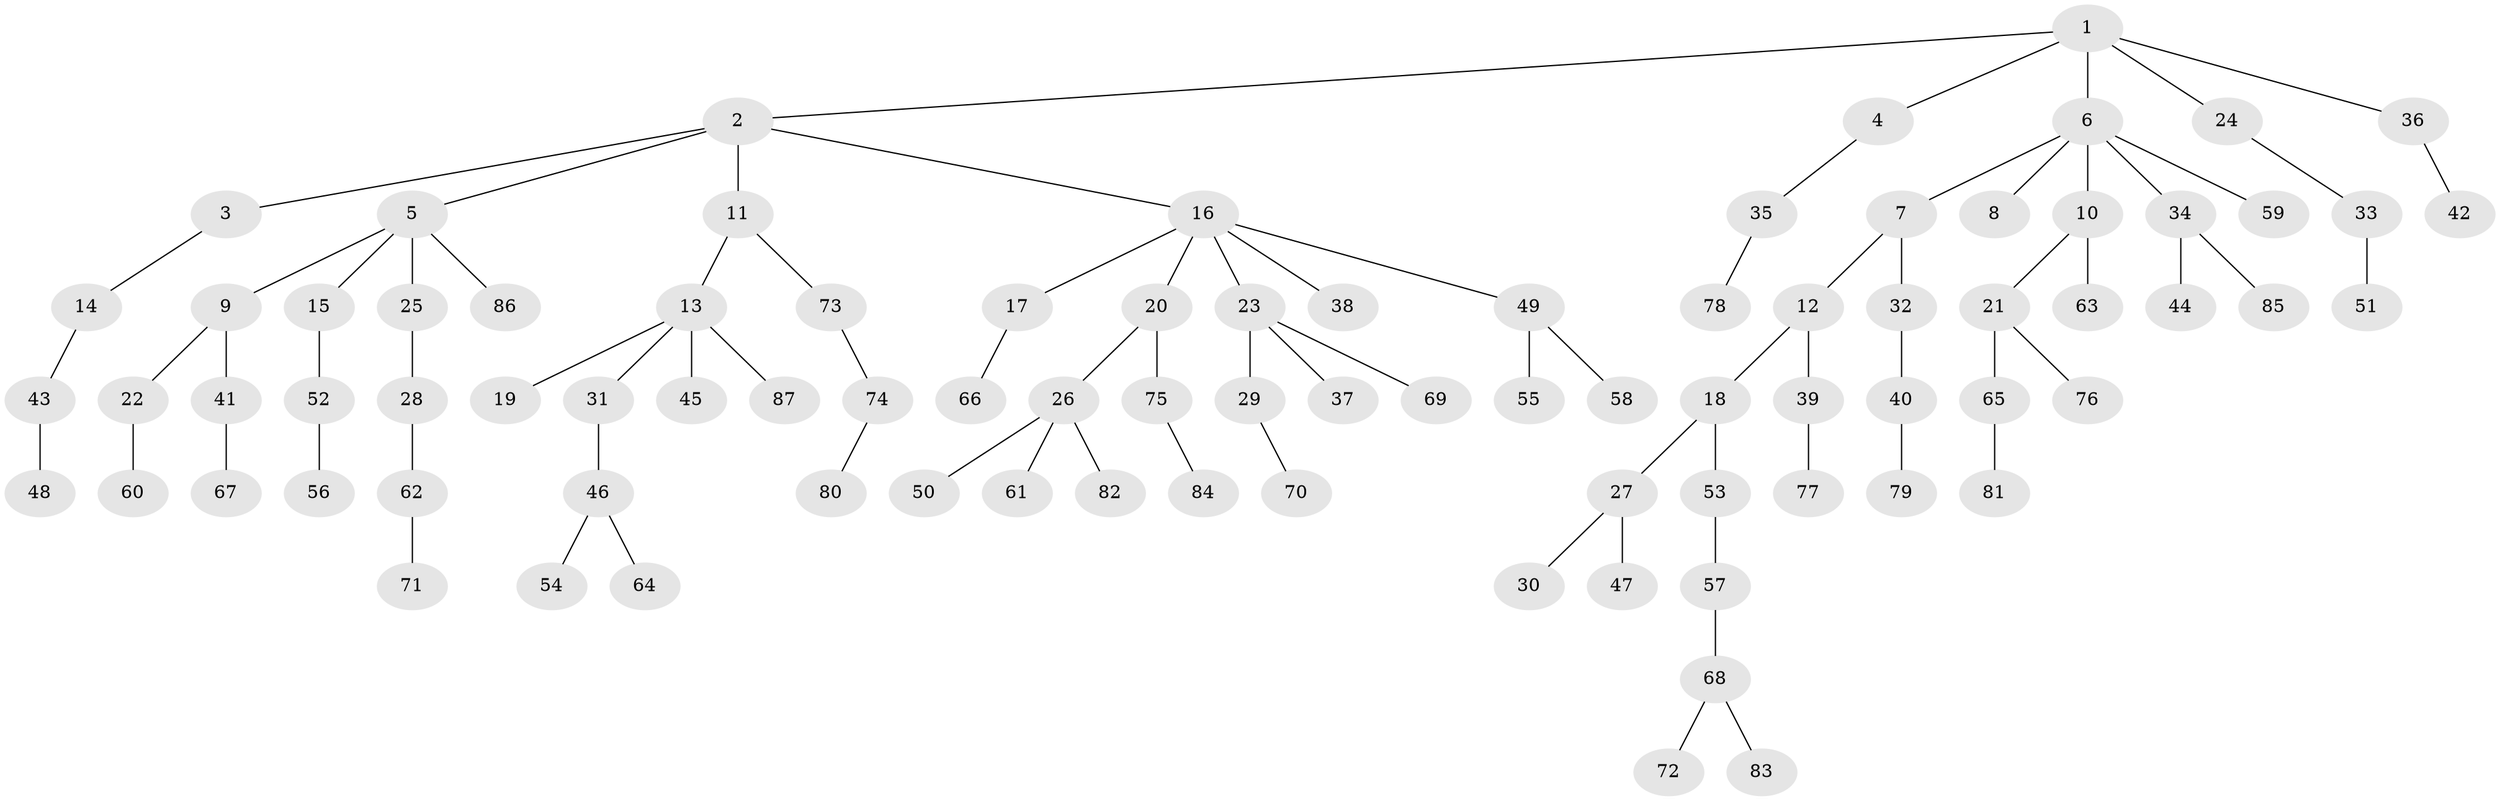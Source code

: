// Generated by graph-tools (version 1.1) at 2025/52/03/09/25 04:52:51]
// undirected, 87 vertices, 86 edges
graph export_dot {
graph [start="1"]
  node [color=gray90,style=filled];
  1;
  2;
  3;
  4;
  5;
  6;
  7;
  8;
  9;
  10;
  11;
  12;
  13;
  14;
  15;
  16;
  17;
  18;
  19;
  20;
  21;
  22;
  23;
  24;
  25;
  26;
  27;
  28;
  29;
  30;
  31;
  32;
  33;
  34;
  35;
  36;
  37;
  38;
  39;
  40;
  41;
  42;
  43;
  44;
  45;
  46;
  47;
  48;
  49;
  50;
  51;
  52;
  53;
  54;
  55;
  56;
  57;
  58;
  59;
  60;
  61;
  62;
  63;
  64;
  65;
  66;
  67;
  68;
  69;
  70;
  71;
  72;
  73;
  74;
  75;
  76;
  77;
  78;
  79;
  80;
  81;
  82;
  83;
  84;
  85;
  86;
  87;
  1 -- 2;
  1 -- 4;
  1 -- 6;
  1 -- 24;
  1 -- 36;
  2 -- 3;
  2 -- 5;
  2 -- 11;
  2 -- 16;
  3 -- 14;
  4 -- 35;
  5 -- 9;
  5 -- 15;
  5 -- 25;
  5 -- 86;
  6 -- 7;
  6 -- 8;
  6 -- 10;
  6 -- 34;
  6 -- 59;
  7 -- 12;
  7 -- 32;
  9 -- 22;
  9 -- 41;
  10 -- 21;
  10 -- 63;
  11 -- 13;
  11 -- 73;
  12 -- 18;
  12 -- 39;
  13 -- 19;
  13 -- 31;
  13 -- 45;
  13 -- 87;
  14 -- 43;
  15 -- 52;
  16 -- 17;
  16 -- 20;
  16 -- 23;
  16 -- 38;
  16 -- 49;
  17 -- 66;
  18 -- 27;
  18 -- 53;
  20 -- 26;
  20 -- 75;
  21 -- 65;
  21 -- 76;
  22 -- 60;
  23 -- 29;
  23 -- 37;
  23 -- 69;
  24 -- 33;
  25 -- 28;
  26 -- 50;
  26 -- 61;
  26 -- 82;
  27 -- 30;
  27 -- 47;
  28 -- 62;
  29 -- 70;
  31 -- 46;
  32 -- 40;
  33 -- 51;
  34 -- 44;
  34 -- 85;
  35 -- 78;
  36 -- 42;
  39 -- 77;
  40 -- 79;
  41 -- 67;
  43 -- 48;
  46 -- 54;
  46 -- 64;
  49 -- 55;
  49 -- 58;
  52 -- 56;
  53 -- 57;
  57 -- 68;
  62 -- 71;
  65 -- 81;
  68 -- 72;
  68 -- 83;
  73 -- 74;
  74 -- 80;
  75 -- 84;
}
